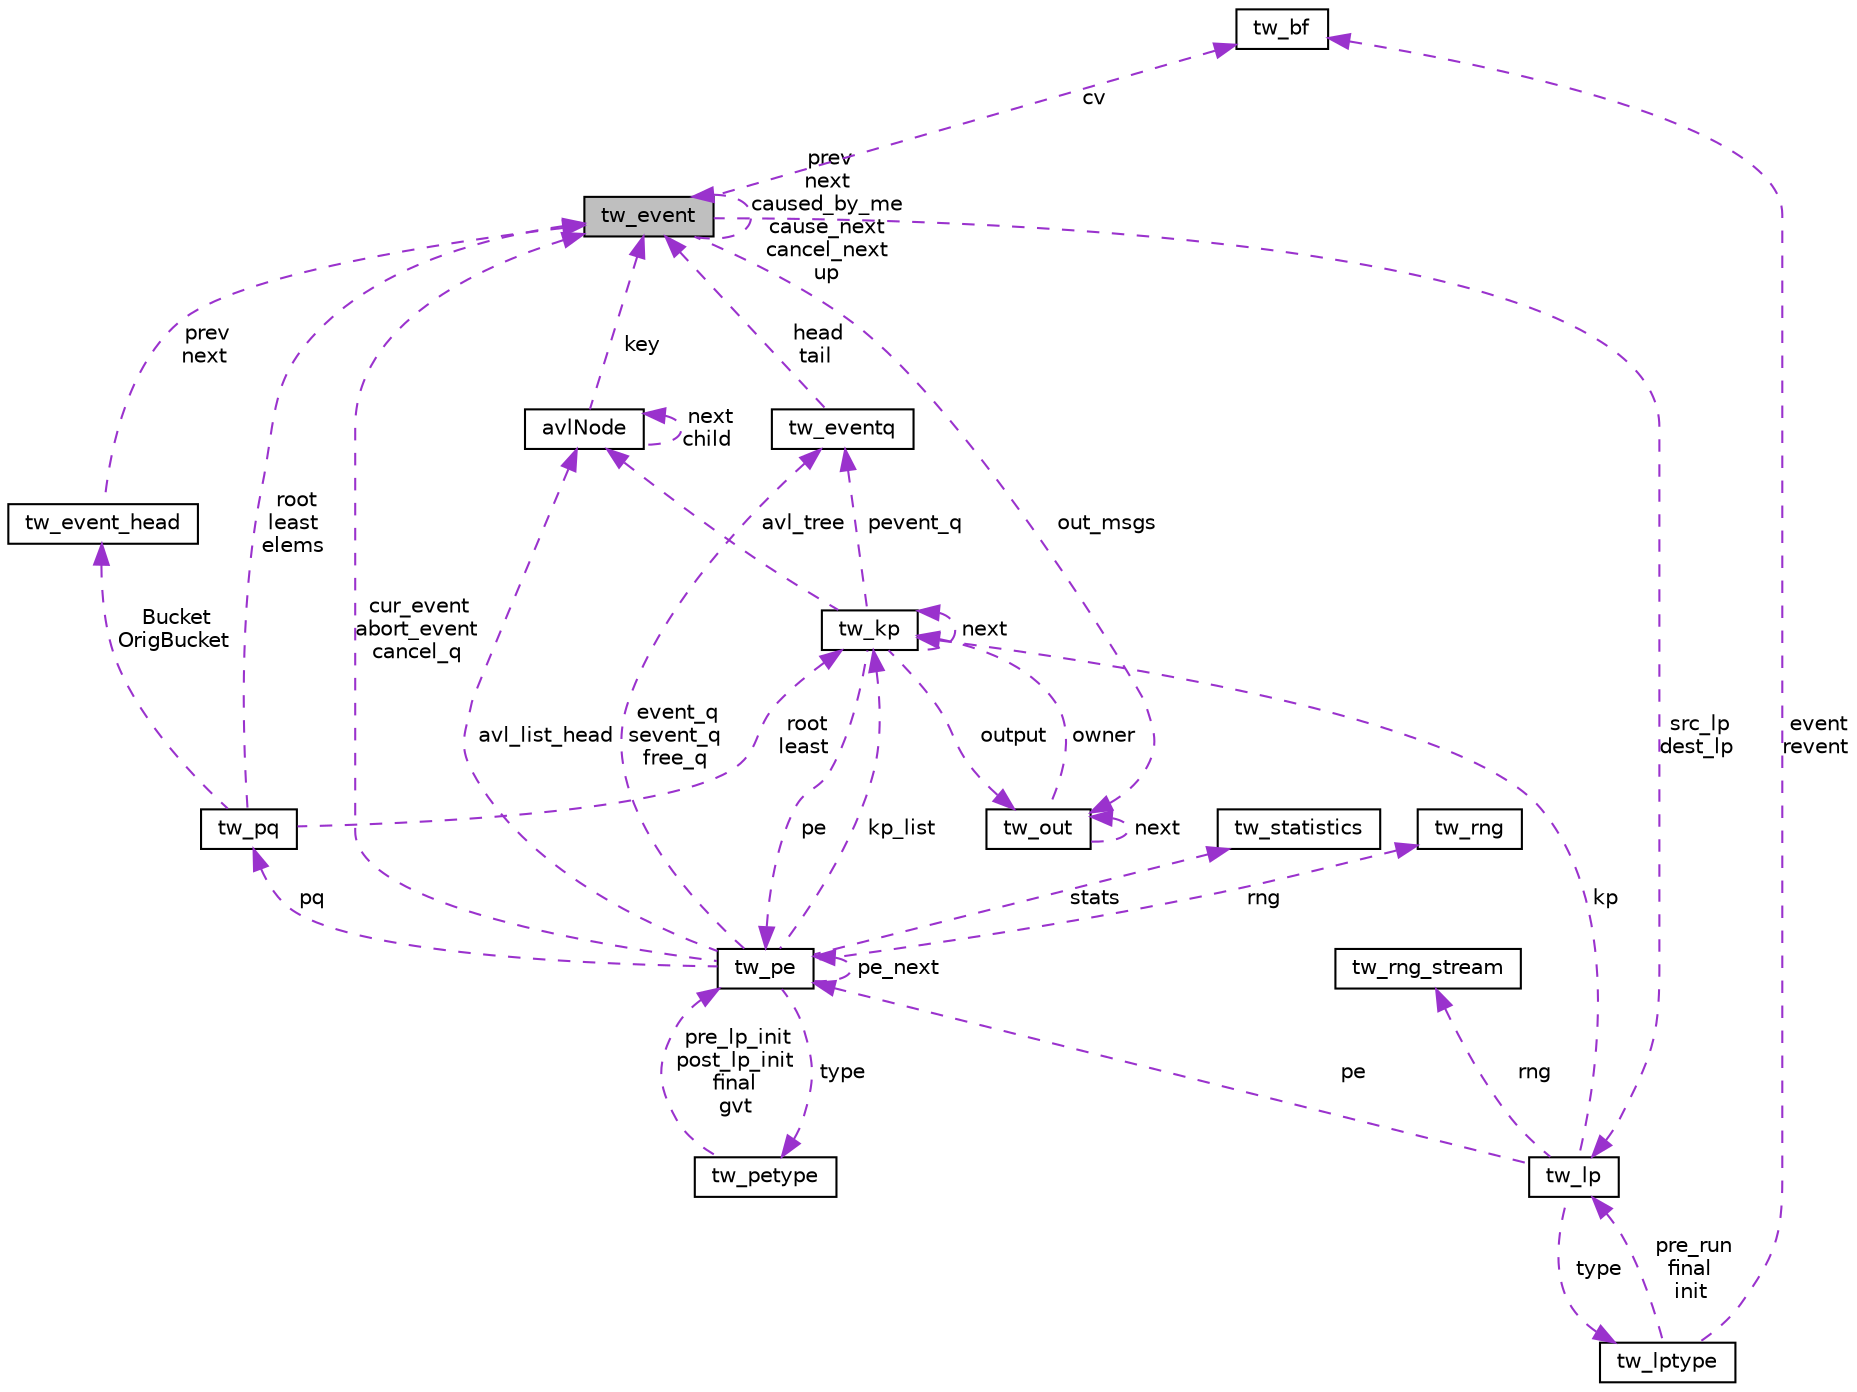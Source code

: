 digraph G
{
  edge [fontname="Helvetica",fontsize="10",labelfontname="Helvetica",labelfontsize="10"];
  node [fontname="Helvetica",fontsize="10",shape=record];
  Node1 [label="tw_event",height=0.2,width=0.4,color="black", fillcolor="grey75", style="filled" fontcolor="black"];
  Node2 -> Node1 [dir="back",color="darkorchid3",fontsize="10",style="dashed",label=" out_msgs" ,fontname="Helvetica"];
  Node2 [label="tw_out",height=0.2,width=0.4,color="black", fillcolor="white", style="filled",URL="$structtw__out.html",tooltip="Rollback-aware output mechanism."];
  Node2 -> Node2 [dir="back",color="darkorchid3",fontsize="10",style="dashed",label=" next" ,fontname="Helvetica"];
  Node3 -> Node2 [dir="back",color="darkorchid3",fontsize="10",style="dashed",label=" owner" ,fontname="Helvetica"];
  Node3 [label="tw_kp",height=0.2,width=0.4,color="black", fillcolor="white", style="filled",URL="$structtw__kp.html"];
  Node4 -> Node3 [dir="back",color="darkorchid3",fontsize="10",style="dashed",label=" pevent_q" ,fontname="Helvetica"];
  Node4 [label="tw_eventq",height=0.2,width=0.4,color="black", fillcolor="white", style="filled",URL="$structtw__eventq.html"];
  Node1 -> Node4 [dir="back",color="darkorchid3",fontsize="10",style="dashed",label=" head\ntail" ,fontname="Helvetica"];
  Node2 -> Node3 [dir="back",color="darkorchid3",fontsize="10",style="dashed",label=" output" ,fontname="Helvetica"];
  Node5 -> Node3 [dir="back",color="darkorchid3",fontsize="10",style="dashed",label=" avl_tree" ,fontname="Helvetica"];
  Node5 [label="avlNode",height=0.2,width=0.4,color="black", fillcolor="white", style="filled",URL="$structavlNode.html"];
  Node5 -> Node5 [dir="back",color="darkorchid3",fontsize="10",style="dashed",label=" next\nchild" ,fontname="Helvetica"];
  Node1 -> Node5 [dir="back",color="darkorchid3",fontsize="10",style="dashed",label=" key" ,fontname="Helvetica"];
  Node3 -> Node3 [dir="back",color="darkorchid3",fontsize="10",style="dashed",label=" next" ,fontname="Helvetica"];
  Node6 -> Node3 [dir="back",color="darkorchid3",fontsize="10",style="dashed",label=" pe" ,fontname="Helvetica"];
  Node6 [label="tw_pe",height=0.2,width=0.4,color="black", fillcolor="white", style="filled",URL="$structtw__pe.html",tooltip="Holds the entire PE state."];
  Node4 -> Node6 [dir="back",color="darkorchid3",fontsize="10",style="dashed",label=" event_q\nsevent_q\nfree_q" ,fontname="Helvetica"];
  Node7 -> Node6 [dir="back",color="darkorchid3",fontsize="10",style="dashed",label=" stats" ,fontname="Helvetica"];
  Node7 [label="tw_statistics",height=0.2,width=0.4,color="black", fillcolor="white", style="filled",URL="$structtw__statistics.html",tooltip="Statistics tallied over the duration of the simulation."];
  Node8 -> Node6 [dir="back",color="darkorchid3",fontsize="10",style="dashed",label=" type" ,fontname="Helvetica"];
  Node8 [label="tw_petype",height=0.2,width=0.4,color="black", fillcolor="white", style="filled",URL="$structtw__petype.html",tooltip="Virtual Functions for per PE ops."];
  Node6 -> Node8 [dir="back",color="darkorchid3",fontsize="10",style="dashed",label=" pre_lp_init\npost_lp_init\nfinal\ngvt" ,fontname="Helvetica"];
  Node5 -> Node6 [dir="back",color="darkorchid3",fontsize="10",style="dashed",label=" avl_list_head" ,fontname="Helvetica"];
  Node9 -> Node6 [dir="back",color="darkorchid3",fontsize="10",style="dashed",label=" pq" ,fontname="Helvetica"];
  Node9 [label="tw_pq",height=0.2,width=0.4,color="black", fillcolor="white", style="filled",URL="$structtw__pq.html"];
  Node10 -> Node9 [dir="back",color="darkorchid3",fontsize="10",style="dashed",label=" Bucket\nOrigBucket" ,fontname="Helvetica"];
  Node10 [label="tw_event_head",height=0.2,width=0.4,color="black", fillcolor="white", style="filled",URL="$structtw__event__head.html"];
  Node1 -> Node10 [dir="back",color="darkorchid3",fontsize="10",style="dashed",label=" prev\nnext" ,fontname="Helvetica"];
  Node1 -> Node9 [dir="back",color="darkorchid3",fontsize="10",style="dashed",label=" root\nleast\nelems" ,fontname="Helvetica"];
  Node3 -> Node9 [dir="back",color="darkorchid3",fontsize="10",style="dashed",label=" root\nleast" ,fontname="Helvetica"];
  Node1 -> Node6 [dir="back",color="darkorchid3",fontsize="10",style="dashed",label=" cur_event\nabort_event\ncancel_q" ,fontname="Helvetica"];
  Node3 -> Node6 [dir="back",color="darkorchid3",fontsize="10",style="dashed",label=" kp_list" ,fontname="Helvetica"];
  Node6 -> Node6 [dir="back",color="darkorchid3",fontsize="10",style="dashed",label=" pe_next" ,fontname="Helvetica"];
  Node11 -> Node6 [dir="back",color="darkorchid3",fontsize="10",style="dashed",label=" rng" ,fontname="Helvetica"];
  Node11 [label="tw_rng",height=0.2,width=0.4,color="black", fillcolor="white", style="filled",URL="$structtw__rng.html"];
  Node12 -> Node1 [dir="back",color="darkorchid3",fontsize="10",style="dashed",label=" src_lp\ndest_lp" ,fontname="Helvetica"];
  Node12 [label="tw_lp",height=0.2,width=0.4,color="black", fillcolor="white", style="filled",URL="$structtw__lp.html",tooltip="LP State Structure."];
  Node13 -> Node12 [dir="back",color="darkorchid3",fontsize="10",style="dashed",label=" rng" ,fontname="Helvetica"];
  Node13 [label="tw_rng_stream",height=0.2,width=0.4,color="black", fillcolor="white", style="filled",URL="$structtw__rng__stream.html"];
  Node14 -> Node12 [dir="back",color="darkorchid3",fontsize="10",style="dashed",label=" type" ,fontname="Helvetica"];
  Node14 [label="tw_lptype",height=0.2,width=0.4,color="black", fillcolor="white", style="filled",URL="$structtw__lptype.html",tooltip="Function Pointers for ROSS Event Handlers."];
  Node15 -> Node14 [dir="back",color="darkorchid3",fontsize="10",style="dashed",label=" event\nrevent" ,fontname="Helvetica"];
  Node15 [label="tw_bf",height=0.2,width=0.4,color="black", fillcolor="white", style="filled",URL="$structtw__bf.html",tooltip="Reverse Computation Bitfield."];
  Node12 -> Node14 [dir="back",color="darkorchid3",fontsize="10",style="dashed",label=" pre_run\nfinal\ninit" ,fontname="Helvetica"];
  Node3 -> Node12 [dir="back",color="darkorchid3",fontsize="10",style="dashed",label=" kp" ,fontname="Helvetica"];
  Node6 -> Node12 [dir="back",color="darkorchid3",fontsize="10",style="dashed",label=" pe" ,fontname="Helvetica"];
  Node15 -> Node1 [dir="back",color="darkorchid3",fontsize="10",style="dashed",label=" cv" ,fontname="Helvetica"];
  Node1 -> Node1 [dir="back",color="darkorchid3",fontsize="10",style="dashed",label=" prev\nnext\ncaused_by_me\ncause_next\ncancel_next\nup" ,fontname="Helvetica"];
}
